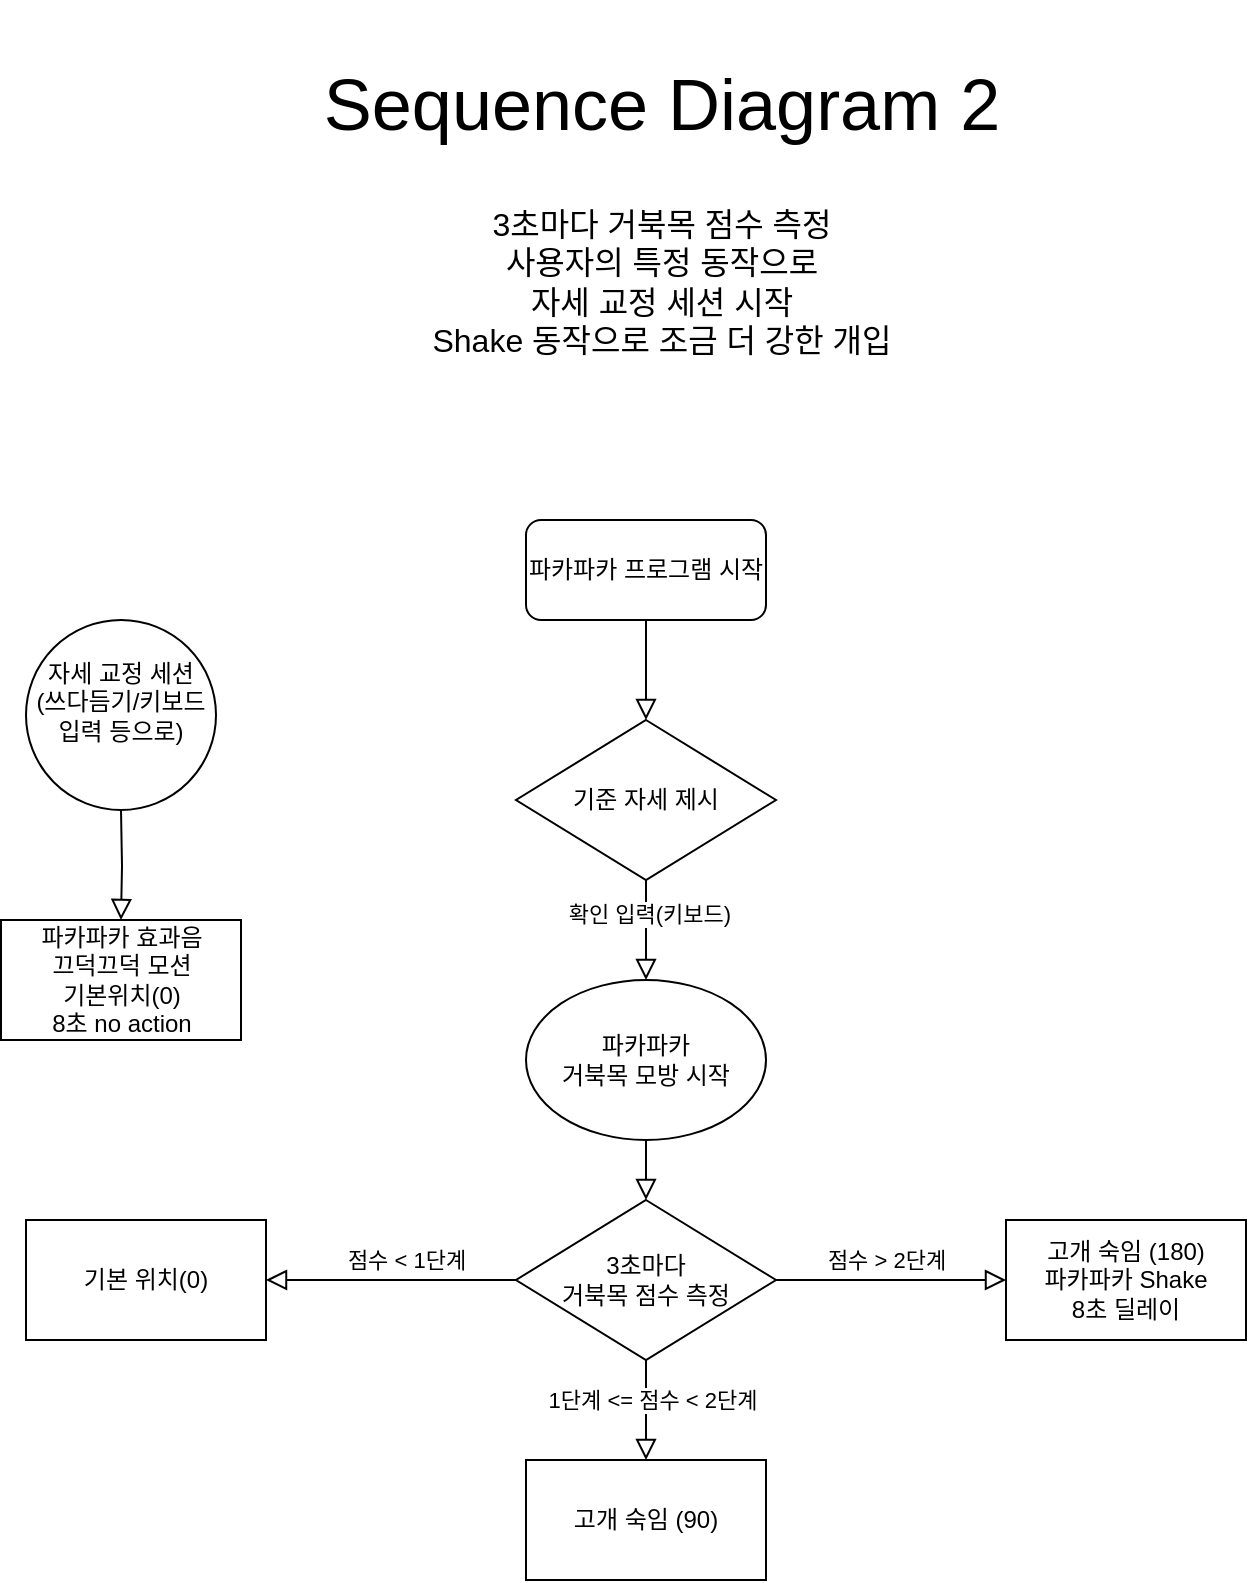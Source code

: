 <mxfile version="27.0.8">
  <diagram id="C5RBs43oDa-KdzZeNtuy" name="Page-1">
    <mxGraphModel dx="930" dy="671" grid="1" gridSize="10" guides="1" tooltips="1" connect="1" arrows="1" fold="1" page="1" pageScale="1" pageWidth="827" pageHeight="1169" math="0" shadow="0">
      <root>
        <mxCell id="WIyWlLk6GJQsqaUBKTNV-0" />
        <mxCell id="WIyWlLk6GJQsqaUBKTNV-1" parent="WIyWlLk6GJQsqaUBKTNV-0" />
        <mxCell id="9kItGldFHsQrrX-UtO4s-0" value="파카파카 프로그램 시작" style="rounded=1;whiteSpace=wrap;html=1;" parent="WIyWlLk6GJQsqaUBKTNV-1" vertex="1">
          <mxGeometry x="350" y="370" width="120" height="50" as="geometry" />
        </mxCell>
        <mxCell id="9kItGldFHsQrrX-UtO4s-11" value="기준 자세 제시" style="rhombus;whiteSpace=wrap;html=1;" parent="WIyWlLk6GJQsqaUBKTNV-1" vertex="1">
          <mxGeometry x="345" y="470" width="130" height="80" as="geometry" />
        </mxCell>
        <mxCell id="9kItGldFHsQrrX-UtO4s-31" value="고개 숙임 (90)" style="rounded=0;whiteSpace=wrap;html=1;" parent="WIyWlLk6GJQsqaUBKTNV-1" vertex="1">
          <mxGeometry x="350" y="840" width="120" height="60" as="geometry" />
        </mxCell>
        <mxCell id="9kItGldFHsQrrX-UtO4s-37" value="고개 숙임 (180)&lt;div&gt;파카파카 Shake&lt;/div&gt;&lt;div&gt;8초 딜레이&lt;/div&gt;" style="rounded=0;whiteSpace=wrap;html=1;" parent="WIyWlLk6GJQsqaUBKTNV-1" vertex="1">
          <mxGeometry x="590" y="720" width="120" height="60" as="geometry" />
        </mxCell>
        <mxCell id="9kItGldFHsQrrX-UtO4s-48" value="" style="rounded=0;html=1;jettySize=auto;orthogonalLoop=1;fontSize=11;endArrow=block;endFill=0;endSize=8;strokeWidth=1;shadow=0;labelBackgroundColor=none;edgeStyle=orthogonalEdgeStyle;" parent="WIyWlLk6GJQsqaUBKTNV-1" edge="1">
          <mxGeometry relative="1" as="geometry">
            <mxPoint x="410" y="420" as="sourcePoint" />
            <mxPoint x="409.5" y="470" as="targetPoint" />
            <Array as="points">
              <mxPoint x="409.5" y="470" />
              <mxPoint x="409.5" y="470" />
            </Array>
          </mxGeometry>
        </mxCell>
        <mxCell id="9kItGldFHsQrrX-UtO4s-49" value="" style="rounded=0;html=1;jettySize=auto;orthogonalLoop=1;fontSize=11;endArrow=block;endFill=0;endSize=8;strokeWidth=1;shadow=0;labelBackgroundColor=none;edgeStyle=orthogonalEdgeStyle;" parent="WIyWlLk6GJQsqaUBKTNV-1" edge="1">
          <mxGeometry relative="1" as="geometry">
            <mxPoint x="410" y="550" as="sourcePoint" />
            <mxPoint x="409.5" y="600" as="targetPoint" />
            <Array as="points">
              <mxPoint x="409.5" y="600" />
              <mxPoint x="409.5" y="600" />
            </Array>
          </mxGeometry>
        </mxCell>
        <mxCell id="9kItGldFHsQrrX-UtO4s-50" value="확인 입력(키보드)&amp;nbsp;" style="edgeLabel;html=1;align=center;verticalAlign=middle;resizable=0;points=[];" parent="9kItGldFHsQrrX-UtO4s-49" vertex="1" connectable="0">
          <mxGeometry x="-0.32" y="3" relative="1" as="geometry">
            <mxPoint as="offset" />
          </mxGeometry>
        </mxCell>
        <mxCell id="9kItGldFHsQrrX-UtO4s-51" value="기본 위치(0)" style="rounded=0;whiteSpace=wrap;html=1;" parent="WIyWlLk6GJQsqaUBKTNV-1" vertex="1">
          <mxGeometry x="100" y="720" width="120" height="60" as="geometry" />
        </mxCell>
        <mxCell id="9kItGldFHsQrrX-UtO4s-53" value="3초마다&lt;div&gt;거북목 점수 측정&lt;/div&gt;" style="rhombus;whiteSpace=wrap;html=1;" parent="WIyWlLk6GJQsqaUBKTNV-1" vertex="1">
          <mxGeometry x="345" y="710" width="130" height="80" as="geometry" />
        </mxCell>
        <mxCell id="9kItGldFHsQrrX-UtO4s-54" value="" style="rounded=0;html=1;jettySize=auto;orthogonalLoop=1;fontSize=11;endArrow=block;endFill=0;endSize=8;strokeWidth=1;shadow=0;labelBackgroundColor=none;edgeStyle=orthogonalEdgeStyle;" parent="WIyWlLk6GJQsqaUBKTNV-1" edge="1">
          <mxGeometry relative="1" as="geometry">
            <mxPoint x="410" y="660" as="sourcePoint" />
            <mxPoint x="409.5" y="710" as="targetPoint" />
            <Array as="points">
              <mxPoint x="409.5" y="710" />
              <mxPoint x="409.5" y="710" />
            </Array>
          </mxGeometry>
        </mxCell>
        <mxCell id="9kItGldFHsQrrX-UtO4s-55" value="" style="rounded=0;html=1;jettySize=auto;orthogonalLoop=1;fontSize=11;endArrow=block;endFill=0;endSize=8;strokeWidth=1;shadow=0;labelBackgroundColor=none;edgeStyle=orthogonalEdgeStyle;" parent="WIyWlLk6GJQsqaUBKTNV-1" edge="1">
          <mxGeometry relative="1" as="geometry">
            <mxPoint x="410" y="790" as="sourcePoint" />
            <mxPoint x="409.5" y="840" as="targetPoint" />
            <Array as="points">
              <mxPoint x="409.5" y="840" />
              <mxPoint x="409.5" y="840" />
            </Array>
          </mxGeometry>
        </mxCell>
        <mxCell id="9kItGldFHsQrrX-UtO4s-56" value="1단계 &amp;lt;= 점수 &amp;lt; 2단계" style="edgeLabel;html=1;align=center;verticalAlign=middle;resizable=0;points=[];" parent="9kItGldFHsQrrX-UtO4s-55" vertex="1" connectable="0">
          <mxGeometry x="-0.2" y="3" relative="1" as="geometry">
            <mxPoint as="offset" />
          </mxGeometry>
        </mxCell>
        <mxCell id="9kItGldFHsQrrX-UtO4s-60" value="" style="rounded=0;html=1;jettySize=auto;orthogonalLoop=1;fontSize=11;endArrow=block;endFill=0;endSize=8;strokeWidth=1;shadow=0;labelBackgroundColor=none;edgeStyle=orthogonalEdgeStyle;entryX=1;entryY=0.5;entryDx=0;entryDy=0;exitX=0;exitY=0.5;exitDx=0;exitDy=0;" parent="WIyWlLk6GJQsqaUBKTNV-1" source="9kItGldFHsQrrX-UtO4s-53" target="9kItGldFHsQrrX-UtO4s-51" edge="1">
          <mxGeometry relative="1" as="geometry">
            <mxPoint x="349.5" y="990" as="sourcePoint" />
            <mxPoint x="260" y="620" as="targetPoint" />
            <Array as="points">
              <mxPoint x="240" y="750" />
              <mxPoint x="240" y="750" />
            </Array>
          </mxGeometry>
        </mxCell>
        <mxCell id="9kItGldFHsQrrX-UtO4s-61" value="점수 &amp;lt; 1단계" style="edgeLabel;html=1;align=center;verticalAlign=middle;resizable=0;points=[];" parent="9kItGldFHsQrrX-UtO4s-60" vertex="1" connectable="0">
          <mxGeometry x="-0.006" y="-5" relative="1" as="geometry">
            <mxPoint x="7" y="-5" as="offset" />
          </mxGeometry>
        </mxCell>
        <mxCell id="9kItGldFHsQrrX-UtO4s-68" value="" style="rounded=0;html=1;jettySize=auto;orthogonalLoop=1;fontSize=11;endArrow=block;endFill=0;endSize=8;strokeWidth=1;shadow=0;labelBackgroundColor=none;edgeStyle=orthogonalEdgeStyle;entryX=0;entryY=0.5;entryDx=0;entryDy=0;exitX=1;exitY=0.5;exitDx=0;exitDy=0;" parent="WIyWlLk6GJQsqaUBKTNV-1" source="9kItGldFHsQrrX-UtO4s-53" edge="1">
          <mxGeometry relative="1" as="geometry">
            <mxPoint x="540.5" y="760" as="sourcePoint" />
            <mxPoint x="590" y="750" as="targetPoint" />
            <Array as="points">
              <mxPoint x="570" y="750" />
              <mxPoint x="570" y="750" />
            </Array>
          </mxGeometry>
        </mxCell>
        <mxCell id="9kItGldFHsQrrX-UtO4s-69" value="점수 &amp;gt; 2단계" style="edgeLabel;html=1;align=center;verticalAlign=middle;resizable=0;points=[];" parent="9kItGldFHsQrrX-UtO4s-68" vertex="1" connectable="0">
          <mxGeometry x="-0.44" y="-3" relative="1" as="geometry">
            <mxPoint x="23" y="-13" as="offset" />
          </mxGeometry>
        </mxCell>
        <mxCell id="Tt41qBwlKaaihCDWv7bt-0" value="&lt;div&gt;&lt;font style=&quot;font-size: 36px;&quot;&gt;Sequence Diagram 2&lt;/font&gt;&lt;/div&gt;&lt;div&gt;&lt;font style=&quot;font-size: 24px;&quot;&gt;&lt;br&gt;&lt;/font&gt;&lt;/div&gt;&lt;font size=&quot;3&quot;&gt;3초마다 거북목 점수 측정&lt;/font&gt;&lt;div&gt;&lt;font size=&quot;3&quot;&gt;&amp;nbsp;사용자의 특정 동작으로&amp;nbsp;&lt;/font&gt;&lt;/div&gt;&lt;div&gt;&lt;font size=&quot;3&quot;&gt;자세 교정 세션 시작&lt;/font&gt;&lt;/div&gt;&lt;div&gt;&lt;font size=&quot;3&quot;&gt;Shake 동작으로 조금 더 강한 개입&lt;/font&gt;&lt;/div&gt;" style="text;html=1;align=center;verticalAlign=middle;whiteSpace=wrap;rounded=0;" parent="WIyWlLk6GJQsqaUBKTNV-1" vertex="1">
          <mxGeometry x="160" y="110" width="516" height="210" as="geometry" />
        </mxCell>
        <mxCell id="tOC-UZjXImqr8mPc3mO6-0" value="파카파카&lt;div&gt;거북목 모방 시작&lt;/div&gt;" style="ellipse;whiteSpace=wrap;html=1;" parent="WIyWlLk6GJQsqaUBKTNV-1" vertex="1">
          <mxGeometry x="350" y="600" width="120" height="80" as="geometry" />
        </mxCell>
        <mxCell id="tOC-UZjXImqr8mPc3mO6-3" value="자세 교정 세션&lt;div&gt;(쓰다듬기/키보드 입력 등으로)&lt;/div&gt;&lt;div&gt;&lt;br&gt;&lt;/div&gt;" style="ellipse;whiteSpace=wrap;html=1;aspect=fixed;" parent="WIyWlLk6GJQsqaUBKTNV-1" vertex="1">
          <mxGeometry x="100" y="420" width="95" height="95" as="geometry" />
        </mxCell>
        <mxCell id="tOC-UZjXImqr8mPc3mO6-4" value="" style="rounded=0;html=1;jettySize=auto;orthogonalLoop=1;fontSize=11;endArrow=block;endFill=0;endSize=8;strokeWidth=1;shadow=0;labelBackgroundColor=none;edgeStyle=orthogonalEdgeStyle;entryX=0.5;entryY=0;entryDx=0;entryDy=0;" parent="WIyWlLk6GJQsqaUBKTNV-1" target="tOC-UZjXImqr8mPc3mO6-5" edge="1">
          <mxGeometry relative="1" as="geometry">
            <mxPoint x="147.5" y="515" as="sourcePoint" />
            <mxPoint x="147" y="565" as="targetPoint" />
            <Array as="points" />
          </mxGeometry>
        </mxCell>
        <mxCell id="tOC-UZjXImqr8mPc3mO6-5" value="파카파카 효과음&lt;div&gt;끄덕끄덕 모션&lt;/div&gt;&lt;div&gt;기본위치(0)&lt;/div&gt;&lt;div&gt;8초 no action&lt;/div&gt;" style="rounded=0;whiteSpace=wrap;html=1;" parent="WIyWlLk6GJQsqaUBKTNV-1" vertex="1">
          <mxGeometry x="87.5" y="570" width="120" height="60" as="geometry" />
        </mxCell>
      </root>
    </mxGraphModel>
  </diagram>
</mxfile>
